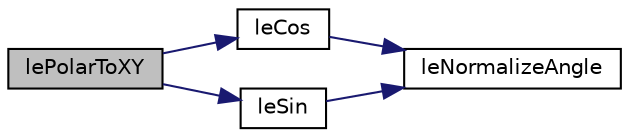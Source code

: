 digraph "lePolarToXY"
{
 // INTERACTIVE_SVG=YES
  edge [fontname="Helvetica",fontsize="10",labelfontname="Helvetica",labelfontsize="10"];
  node [fontname="Helvetica",fontsize="10",shape=record];
  rankdir="LR";
  Node54 [label="lePolarToXY",height=0.2,width=0.4,color="black", fillcolor="grey75", style="filled", fontcolor="black"];
  Node54 -> Node55 [color="midnightblue",fontsize="10",style="solid",fontname="Helvetica"];
  Node55 [label="leCos",height=0.2,width=0.4,color="black", fillcolor="white", style="filled",URL="$legato__math_8h.html#a185107bf2b3ccd75aa0255f392ac8bd6",tooltip="Calculate cosine of a number. "];
  Node55 -> Node56 [color="midnightblue",fontsize="10",style="solid",fontname="Helvetica"];
  Node56 [label="leNormalizeAngle",height=0.2,width=0.4,color="black", fillcolor="white", style="filled",URL="$legato__math_8h.html#a1c7998e4045fa9bac4f1255392835314",tooltip="Normalize an angle between 0 - 360. "];
  Node54 -> Node57 [color="midnightblue",fontsize="10",style="solid",fontname="Helvetica"];
  Node57 [label="leSin",height=0.2,width=0.4,color="black", fillcolor="white", style="filled",URL="$legato__math_8h.html#aeada039714dd8ec67eb162207c0219f1",tooltip="Calculate sin of a number. "];
  Node57 -> Node56 [color="midnightblue",fontsize="10",style="solid",fontname="Helvetica"];
}
